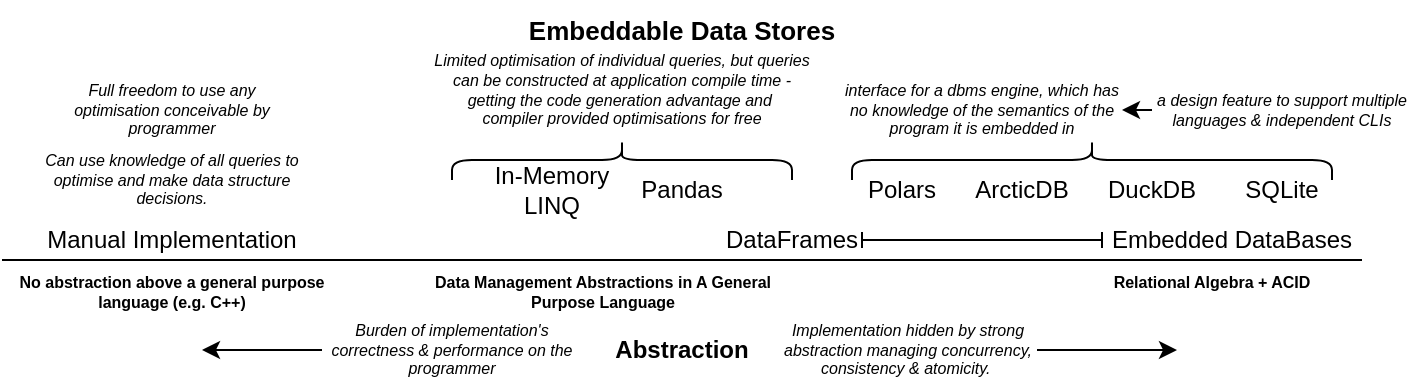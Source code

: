 <mxfile>
    <diagram id="unF_wlMiWg0aBAhUbvfF" name="Page-1">
        <mxGraphModel dx="560" dy="2286" grid="1" gridSize="10" guides="1" tooltips="1" connect="1" arrows="1" fold="1" page="1" pageScale="1" pageWidth="850" pageHeight="1100" math="0" shadow="0">
            <root>
                <mxCell id="0"/>
                <mxCell id="1" parent="0"/>
                <mxCell id="9" value="Abstraction" style="text;html=1;strokeColor=none;fillColor=none;align=center;verticalAlign=middle;whiteSpace=wrap;rounded=0;fontStyle=1" parent="1" vertex="1">
                    <mxGeometry x="90" y="110" width="680" height="30" as="geometry"/>
                </mxCell>
                <mxCell id="26" value="" style="endArrow=none;html=1;exitX=0;exitY=0;exitDx=0;exitDy=0;" parent="1" source="28" edge="1">
                    <mxGeometry width="50" height="50" relative="1" as="geometry">
                        <mxPoint x="10" y="80" as="sourcePoint"/>
                        <mxPoint x="770" y="80" as="targetPoint"/>
                    </mxGeometry>
                </mxCell>
                <mxCell id="27" value="Relational Algebra + ACID" style="text;html=1;strokeColor=none;fillColor=none;align=center;verticalAlign=top;whiteSpace=wrap;rounded=0;fontSize=8;fontStyle=1" parent="1" vertex="1">
                    <mxGeometry x="620" y="80" width="150" height="30" as="geometry"/>
                </mxCell>
                <mxCell id="28" value="No abstraction above a general purpose language (e.g. C++)" style="text;html=1;strokeColor=none;fillColor=none;align=center;verticalAlign=top;whiteSpace=wrap;rounded=0;fontSize=8;fontStyle=1" parent="1" vertex="1">
                    <mxGeometry x="90" y="80" width="170" height="30" as="geometry"/>
                </mxCell>
                <mxCell id="29" value="Data Management Abstractions in A General Purpose Language" style="text;html=1;strokeColor=none;fillColor=none;align=center;verticalAlign=top;whiteSpace=wrap;rounded=0;fontSize=8;fontStyle=1" parent="1" vertex="1">
                    <mxGeometry x="302.5" y="80" width="175" height="30" as="geometry"/>
                </mxCell>
                <mxCell id="30" value="Manual Implementation" style="text;html=1;strokeColor=none;fillColor=none;align=center;verticalAlign=middle;whiteSpace=wrap;rounded=0;" parent="1" vertex="1">
                    <mxGeometry x="105" y="60" width="140" height="20" as="geometry"/>
                </mxCell>
                <mxCell id="56" style="edgeStyle=none;html=1;exitX=1;exitY=0.5;exitDx=0;exitDy=0;entryX=0;entryY=0.5;entryDx=0;entryDy=0;fontSize=8;startArrow=baseDash;startFill=0;endArrow=baseDash;endFill=0;" parent="1" source="31" target="34" edge="1">
                    <mxGeometry relative="1" as="geometry"/>
                </mxCell>
                <mxCell id="31" value="DataFrames" style="text;html=1;strokeColor=none;fillColor=none;align=center;verticalAlign=middle;whiteSpace=wrap;rounded=0;" parent="1" vertex="1">
                    <mxGeometry x="450" y="60" width="70" height="20" as="geometry"/>
                </mxCell>
                <mxCell id="32" value="In-Memory LINQ" style="text;html=1;strokeColor=none;fillColor=none;align=center;verticalAlign=middle;whiteSpace=wrap;rounded=0;" parent="1" vertex="1">
                    <mxGeometry x="330" y="30" width="70" height="30" as="geometry"/>
                </mxCell>
                <mxCell id="34" value="Embedded DataBases" style="text;html=1;strokeColor=none;fillColor=none;align=center;verticalAlign=middle;whiteSpace=wrap;rounded=0;" parent="1" vertex="1">
                    <mxGeometry x="640" y="60" width="130" height="20" as="geometry"/>
                </mxCell>
                <mxCell id="39" style="edgeStyle=none;html=1;exitX=0;exitY=0.5;exitDx=0;exitDy=0;fontSize=8;" parent="1" source="36" edge="1">
                    <mxGeometry relative="1" as="geometry">
                        <mxPoint x="190" y="125" as="targetPoint"/>
                    </mxGeometry>
                </mxCell>
                <mxCell id="36" value="Burden of implementation's correctness &amp;amp; performance on the programmer" style="text;html=1;strokeColor=none;fillColor=none;align=center;verticalAlign=middle;whiteSpace=wrap;rounded=0;fontSize=8;fontStyle=2" parent="1" vertex="1">
                    <mxGeometry x="250" y="110" width="130" height="30" as="geometry"/>
                </mxCell>
                <mxCell id="40" style="edgeStyle=none;html=1;exitX=1;exitY=0.5;exitDx=0;exitDy=0;fontSize=8;" parent="1" source="37" edge="1">
                    <mxGeometry relative="1" as="geometry">
                        <mxPoint x="677.5" y="125" as="targetPoint"/>
                    </mxGeometry>
                </mxCell>
                <mxCell id="37" value="Implementation hidden by strong abstraction managing concurrency, consistency &amp;amp; atomicity.&amp;nbsp;" style="text;html=1;strokeColor=none;fillColor=none;align=center;verticalAlign=middle;whiteSpace=wrap;rounded=0;fontSize=8;fontStyle=2" parent="1" vertex="1">
                    <mxGeometry x="477.5" y="110" width="130" height="30" as="geometry"/>
                </mxCell>
                <mxCell id="42" value="DuckDB" style="text;html=1;strokeColor=none;fillColor=none;align=center;verticalAlign=middle;whiteSpace=wrap;rounded=0;" parent="1" vertex="1">
                    <mxGeometry x="640" y="35" width="50" height="20" as="geometry"/>
                </mxCell>
                <mxCell id="44" value="SQLite" style="text;html=1;strokeColor=none;fillColor=none;align=center;verticalAlign=middle;whiteSpace=wrap;rounded=0;" parent="1" vertex="1">
                    <mxGeometry x="705" y="35" width="50" height="20" as="geometry"/>
                </mxCell>
                <mxCell id="46" value="Full freedom to use any optimisation conceivable by programmer" style="text;html=1;strokeColor=none;fillColor=none;align=center;verticalAlign=middle;whiteSpace=wrap;rounded=0;fontSize=8;fontStyle=2" parent="1" vertex="1">
                    <mxGeometry x="110" y="-10" width="130" height="30" as="geometry"/>
                </mxCell>
                <mxCell id="51" value="Pandas" style="text;html=1;strokeColor=none;fillColor=none;align=center;verticalAlign=middle;whiteSpace=wrap;rounded=0;" parent="1" vertex="1">
                    <mxGeometry x="405" y="35" width="50" height="20" as="geometry"/>
                </mxCell>
                <mxCell id="52" value="Polars" style="text;html=1;strokeColor=none;fillColor=none;align=center;verticalAlign=middle;whiteSpace=wrap;rounded=0;" parent="1" vertex="1">
                    <mxGeometry x="515" y="35" width="50" height="20" as="geometry"/>
                </mxCell>
                <mxCell id="58" value="Limited optimisation of individual queries, but queries can be constructed at application compile time - getting the code generation advantage and&amp;nbsp;&lt;br&gt;compiler provided optimisations for free" style="text;html=1;strokeColor=none;fillColor=none;align=center;verticalAlign=middle;whiteSpace=wrap;rounded=0;fontSize=8;fontStyle=2" vertex="1" parent="1">
                    <mxGeometry x="305" y="-20" width="190" height="30" as="geometry"/>
                </mxCell>
                <mxCell id="59" value="interface for a dbms engine, which has no knowledge of the semantics of the program it is embedded in" style="text;html=1;strokeColor=none;fillColor=none;align=center;verticalAlign=middle;whiteSpace=wrap;rounded=0;fontSize=8;fontStyle=2" vertex="1" parent="1">
                    <mxGeometry x="510" y="-10" width="140" height="30" as="geometry"/>
                </mxCell>
                <mxCell id="61" style="edgeStyle=none;html=1;exitX=0;exitY=0.5;exitDx=0;exitDy=0;entryX=1;entryY=0.5;entryDx=0;entryDy=0;fontSize=8;" edge="1" parent="1" source="60" target="59">
                    <mxGeometry relative="1" as="geometry"/>
                </mxCell>
                <mxCell id="60" value="a design feature to support multiple languages &amp;amp; independent CLIs" style="text;html=1;strokeColor=none;fillColor=none;align=center;verticalAlign=middle;whiteSpace=wrap;rounded=0;fontSize=8;fontStyle=2" vertex="1" parent="1">
                    <mxGeometry x="665" y="-10" width="130" height="30" as="geometry"/>
                </mxCell>
                <mxCell id="62" value="" style="shape=curlyBracket;whiteSpace=wrap;html=1;rounded=1;flipH=1;labelPosition=right;verticalLabelPosition=middle;align=left;verticalAlign=middle;fontSize=8;rotation=-90;" vertex="1" parent="1">
                    <mxGeometry x="625" y="-90" width="20" height="240" as="geometry"/>
                </mxCell>
                <mxCell id="63" value="" style="shape=curlyBracket;whiteSpace=wrap;html=1;rounded=1;flipH=1;labelPosition=right;verticalLabelPosition=middle;align=left;verticalAlign=middle;fontSize=8;rotation=-90;" vertex="1" parent="1">
                    <mxGeometry x="390" y="-55" width="20" height="170" as="geometry"/>
                </mxCell>
                <mxCell id="64" value="Embeddable Data Stores" style="text;html=1;strokeColor=none;fillColor=none;align=center;verticalAlign=middle;whiteSpace=wrap;rounded=0;fontSize=13;fontStyle=1" vertex="1" parent="1">
                    <mxGeometry x="90" y="-50" width="680" height="30" as="geometry"/>
                </mxCell>
                <mxCell id="65" value="Can use knowledge of all queries to optimise and make data structure decisions." style="text;html=1;strokeColor=none;fillColor=none;align=center;verticalAlign=middle;whiteSpace=wrap;rounded=0;fontSize=8;fontStyle=2" vertex="1" parent="1">
                    <mxGeometry x="110" y="25" width="130" height="30" as="geometry"/>
                </mxCell>
                <mxCell id="66" value="ArcticDB" style="text;html=1;strokeColor=none;fillColor=none;align=center;verticalAlign=middle;whiteSpace=wrap;rounded=0;" vertex="1" parent="1">
                    <mxGeometry x="575" y="35" width="50" height="20" as="geometry"/>
                </mxCell>
            </root>
        </mxGraphModel>
    </diagram>
</mxfile>